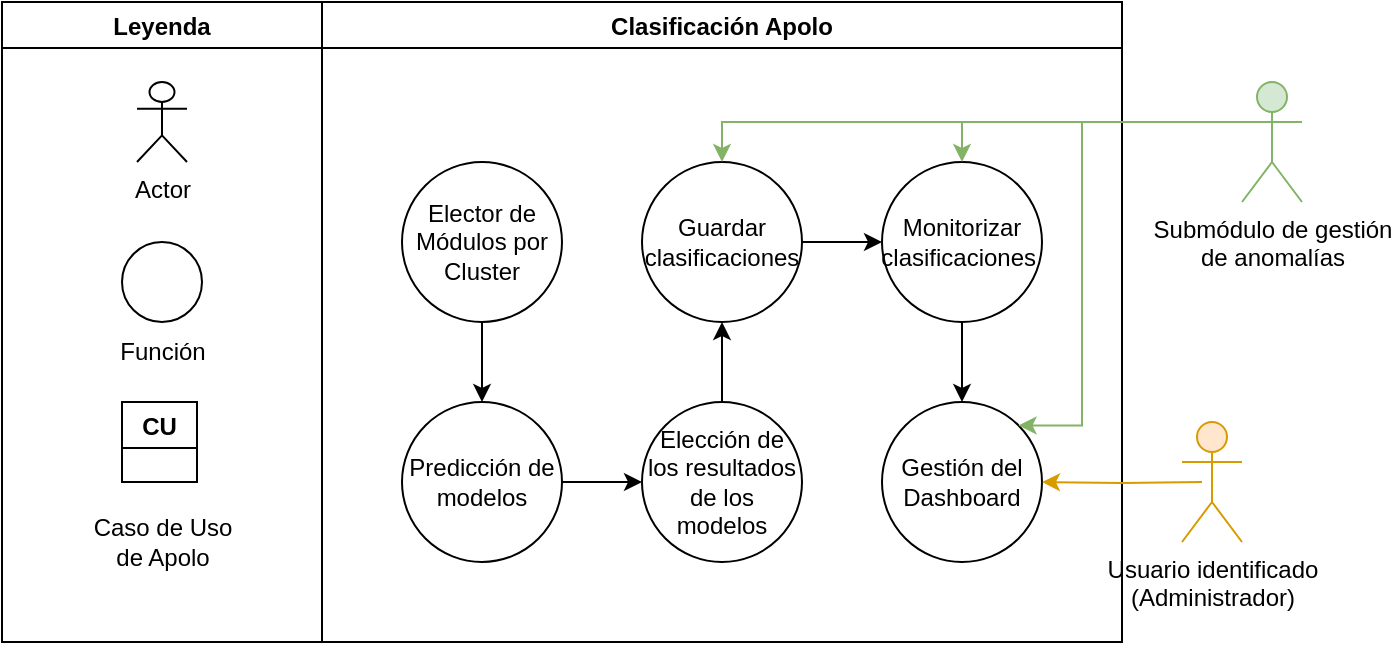 <mxfile version="20.3.0" type="device"><diagram id="EQ-_31bF0pX4j47WAqOz" name="Página-1"><mxGraphModel dx="1038" dy="641" grid="1" gridSize="10" guides="1" tooltips="1" connect="1" arrows="1" fold="1" page="1" pageScale="1" pageWidth="827" pageHeight="1169" math="0" shadow="0"><root><mxCell id="0"/><mxCell id="1" parent="0"/><mxCell id="yXJlHbisKhjz7qCMfgl8-4" value="Clasificación Apolo" style="swimlane;startSize=23;" parent="1" vertex="1"><mxGeometry x="360" y="80" width="400" height="320" as="geometry"/></mxCell><mxCell id="hQpn9lMq9At-_iRFW3dx-6" style="edgeStyle=orthogonalEdgeStyle;rounded=0;orthogonalLoop=1;jettySize=auto;html=1;" parent="yXJlHbisKhjz7qCMfgl8-4" source="hQpn9lMq9At-_iRFW3dx-1" target="hQpn9lMq9At-_iRFW3dx-2" edge="1"><mxGeometry relative="1" as="geometry"/></mxCell><mxCell id="hQpn9lMq9At-_iRFW3dx-1" value="Elector de Módulos por Cluster" style="ellipse;whiteSpace=wrap;html=1;aspect=fixed;" parent="yXJlHbisKhjz7qCMfgl8-4" vertex="1"><mxGeometry x="40" y="80" width="80" height="80" as="geometry"/></mxCell><mxCell id="hQpn9lMq9At-_iRFW3dx-7" style="edgeStyle=orthogonalEdgeStyle;rounded=0;orthogonalLoop=1;jettySize=auto;html=1;" parent="yXJlHbisKhjz7qCMfgl8-4" source="hQpn9lMq9At-_iRFW3dx-2" target="hQpn9lMq9At-_iRFW3dx-3" edge="1"><mxGeometry relative="1" as="geometry"/></mxCell><mxCell id="hQpn9lMq9At-_iRFW3dx-2" value="Predicción de modelos" style="ellipse;whiteSpace=wrap;html=1;aspect=fixed;" parent="yXJlHbisKhjz7qCMfgl8-4" vertex="1"><mxGeometry x="40" y="200" width="80" height="80" as="geometry"/></mxCell><mxCell id="rbetBwq0gEqLGbmKS2zA-3" style="edgeStyle=orthogonalEdgeStyle;rounded=0;orthogonalLoop=1;jettySize=auto;html=1;" parent="yXJlHbisKhjz7qCMfgl8-4" source="hQpn9lMq9At-_iRFW3dx-3" target="rbetBwq0gEqLGbmKS2zA-1" edge="1"><mxGeometry relative="1" as="geometry"/></mxCell><mxCell id="hQpn9lMq9At-_iRFW3dx-3" value="Elección de los resultados de los modelos" style="ellipse;whiteSpace=wrap;html=1;aspect=fixed;" parent="yXJlHbisKhjz7qCMfgl8-4" vertex="1"><mxGeometry x="160" y="200" width="80" height="80" as="geometry"/></mxCell><mxCell id="rbetBwq0gEqLGbmKS2zA-4" style="edgeStyle=orthogonalEdgeStyle;rounded=0;orthogonalLoop=1;jettySize=auto;html=1;" parent="yXJlHbisKhjz7qCMfgl8-4" source="rbetBwq0gEqLGbmKS2zA-1" target="rbetBwq0gEqLGbmKS2zA-2" edge="1"><mxGeometry relative="1" as="geometry"/></mxCell><mxCell id="rbetBwq0gEqLGbmKS2zA-1" value="Guardar clasificaciones" style="ellipse;whiteSpace=wrap;html=1;aspect=fixed;" parent="yXJlHbisKhjz7qCMfgl8-4" vertex="1"><mxGeometry x="160" y="80" width="80" height="80" as="geometry"/></mxCell><mxCell id="rbetBwq0gEqLGbmKS2zA-16" style="edgeStyle=orthogonalEdgeStyle;rounded=0;orthogonalLoop=1;jettySize=auto;html=1;" parent="yXJlHbisKhjz7qCMfgl8-4" source="rbetBwq0gEqLGbmKS2zA-2" target="rbetBwq0gEqLGbmKS2zA-15" edge="1"><mxGeometry relative="1" as="geometry"/></mxCell><mxCell id="rbetBwq0gEqLGbmKS2zA-2" value="Monitorizar clasificaciones&amp;nbsp;" style="ellipse;whiteSpace=wrap;html=1;aspect=fixed;" parent="yXJlHbisKhjz7qCMfgl8-4" vertex="1"><mxGeometry x="280" y="80" width="80" height="80" as="geometry"/></mxCell><mxCell id="rbetBwq0gEqLGbmKS2zA-15" value="Gestión del Dashboard" style="ellipse;whiteSpace=wrap;html=1;aspect=fixed;" parent="yXJlHbisKhjz7qCMfgl8-4" vertex="1"><mxGeometry x="280" y="200" width="80" height="80" as="geometry"/></mxCell><mxCell id="rbetBwq0gEqLGbmKS2zA-17" style="edgeStyle=orthogonalEdgeStyle;rounded=0;orthogonalLoop=1;jettySize=auto;html=1;fillColor=#ffe6cc;strokeColor=#d79b00;" parent="1" target="rbetBwq0gEqLGbmKS2zA-15" edge="1"><mxGeometry relative="1" as="geometry"><mxPoint x="800" y="320" as="sourcePoint"/></mxGeometry></mxCell><mxCell id="yXJlHbisKhjz7qCMfgl8-6" value="Usuario identificado&lt;br&gt;(Administrador)&lt;br&gt;" style="shape=umlActor;verticalLabelPosition=bottom;verticalAlign=top;html=1;outlineConnect=0;fillColor=#ffe6cc;strokeColor=#d79b00;" parent="1" vertex="1"><mxGeometry x="790" y="290" width="30" height="60" as="geometry"/></mxCell><mxCell id="yXJlHbisKhjz7qCMfgl8-61" value="Leyenda" style="swimlane;" parent="1" vertex="1"><mxGeometry x="200" y="80" width="160" height="320" as="geometry"/></mxCell><mxCell id="yXJlHbisKhjz7qCMfgl8-62" value="Actor" style="shape=umlActor;verticalLabelPosition=bottom;verticalAlign=top;html=1;outlineConnect=0;" parent="yXJlHbisKhjz7qCMfgl8-61" vertex="1"><mxGeometry x="67.5" y="40" width="25" height="40" as="geometry"/></mxCell><mxCell id="yXJlHbisKhjz7qCMfgl8-63" value="" style="ellipse;whiteSpace=wrap;html=1;aspect=fixed;" parent="yXJlHbisKhjz7qCMfgl8-61" vertex="1"><mxGeometry x="60" y="120" width="40" height="40" as="geometry"/></mxCell><mxCell id="yXJlHbisKhjz7qCMfgl8-64" value="Función" style="text;html=1;align=center;verticalAlign=middle;resizable=0;points=[];autosize=1;strokeColor=none;fillColor=none;" parent="yXJlHbisKhjz7qCMfgl8-61" vertex="1"><mxGeometry x="45" y="160" width="70" height="30" as="geometry"/></mxCell><mxCell id="yXJlHbisKhjz7qCMfgl8-65" value="CU" style="swimlane;startSize=23;" parent="yXJlHbisKhjz7qCMfgl8-61" vertex="1"><mxGeometry x="60" y="200" width="37.5" height="40" as="geometry"/></mxCell><mxCell id="yXJlHbisKhjz7qCMfgl8-66" value="Caso de Uso&lt;br&gt;de Apolo" style="text;html=1;align=center;verticalAlign=middle;resizable=0;points=[];autosize=1;strokeColor=none;fillColor=none;" parent="yXJlHbisKhjz7qCMfgl8-61" vertex="1"><mxGeometry x="35" y="250" width="90" height="40" as="geometry"/></mxCell><mxCell id="rbetBwq0gEqLGbmKS2zA-12" style="edgeStyle=orthogonalEdgeStyle;rounded=0;orthogonalLoop=1;jettySize=auto;html=1;entryX=0.5;entryY=0;entryDx=0;entryDy=0;fillColor=#d5e8d4;strokeColor=#82b366;exitX=0;exitY=0.333;exitDx=0;exitDy=0;exitPerimeter=0;" parent="1" target="rbetBwq0gEqLGbmKS2zA-1" edge="1" source="rbetBwq0gEqLGbmKS2zA-8"><mxGeometry relative="1" as="geometry"><mxPoint x="810" y="140" as="sourcePoint"/></mxGeometry></mxCell><mxCell id="rbetBwq0gEqLGbmKS2zA-13" style="edgeStyle=orthogonalEdgeStyle;rounded=0;orthogonalLoop=1;jettySize=auto;html=1;entryX=0.5;entryY=0;entryDx=0;entryDy=0;fillColor=#d5e8d4;strokeColor=#82b366;exitX=0;exitY=0.333;exitDx=0;exitDy=0;exitPerimeter=0;" parent="1" target="rbetBwq0gEqLGbmKS2zA-2" edge="1" source="rbetBwq0gEqLGbmKS2zA-8"><mxGeometry relative="1" as="geometry"><mxPoint x="810" y="140" as="sourcePoint"/></mxGeometry></mxCell><mxCell id="xQOERoT1NiC3UWYdRWSL-1" style="edgeStyle=orthogonalEdgeStyle;rounded=0;orthogonalLoop=1;jettySize=auto;html=1;entryX=1;entryY=0;entryDx=0;entryDy=0;fillColor=#d5e8d4;strokeColor=#82b366;" edge="1" parent="1" target="rbetBwq0gEqLGbmKS2zA-15"><mxGeometry relative="1" as="geometry"><mxPoint x="810" y="140" as="sourcePoint"/><Array as="points"><mxPoint x="740" y="140"/><mxPoint x="740" y="292"/></Array></mxGeometry></mxCell><mxCell id="rbetBwq0gEqLGbmKS2zA-8" value="Submódulo de gestión&lt;br&gt;de anomalías&lt;br&gt;" style="shape=umlActor;verticalLabelPosition=bottom;verticalAlign=top;html=1;outlineConnect=0;fillColor=#d5e8d4;strokeColor=#82b366;" parent="1" vertex="1"><mxGeometry x="820" y="120" width="30" height="60" as="geometry"/></mxCell></root></mxGraphModel></diagram></mxfile>